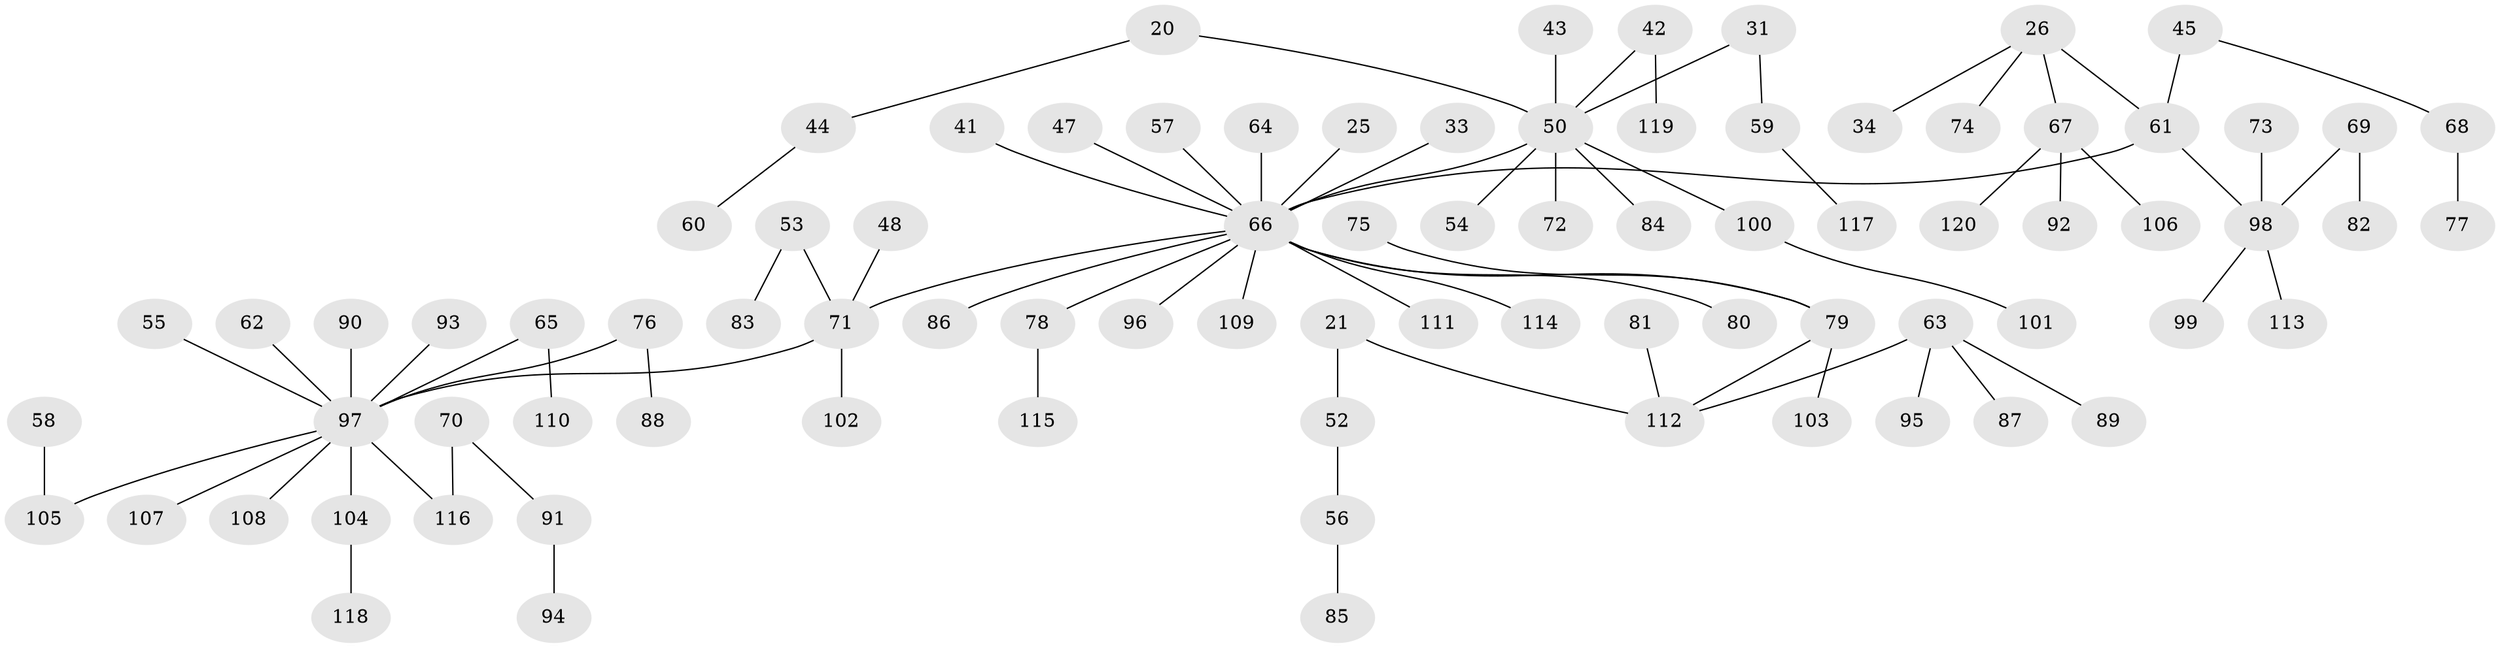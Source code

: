// original degree distribution, {5: 0.058333333333333334, 9: 0.008333333333333333, 6: 0.008333333333333333, 3: 0.075, 2: 0.26666666666666666, 7: 0.016666666666666666, 4: 0.041666666666666664, 1: 0.525}
// Generated by graph-tools (version 1.1) at 2025/56/03/04/25 21:56:21]
// undirected, 84 vertices, 83 edges
graph export_dot {
graph [start="1"]
  node [color=gray90,style=filled];
  20;
  21;
  25;
  26 [super="+15"];
  31;
  33;
  34;
  41;
  42;
  43;
  44;
  45;
  47;
  48;
  50 [super="+12+19+46"];
  52;
  53;
  54;
  55;
  56;
  57;
  58;
  59;
  60;
  61 [super="+16"];
  62;
  63 [super="+32+38"];
  64;
  65;
  66 [super="+1+4+7+35+24+29"];
  67;
  68;
  69;
  70;
  71 [super="+9+14+39"];
  72;
  73;
  74;
  75;
  76;
  77;
  78 [super="+13+51"];
  79 [super="+5+28"];
  80;
  81;
  82;
  83;
  84;
  85;
  86;
  87;
  88;
  89;
  90;
  91;
  92;
  93;
  94;
  95;
  96;
  97 [super="+10+22+36+40+49"];
  98 [super="+18+27"];
  99;
  100;
  101;
  102;
  103;
  104;
  105 [super="+23"];
  106;
  107;
  108;
  109;
  110;
  111;
  112 [super="+17"];
  113;
  114;
  115;
  116 [super="+37"];
  117;
  118;
  119;
  120;
  20 -- 44;
  20 -- 50;
  21 -- 52;
  21 -- 112;
  25 -- 66;
  26 -- 67;
  26 -- 74;
  26 -- 34;
  26 -- 61;
  31 -- 59;
  31 -- 50;
  33 -- 66;
  41 -- 66;
  42 -- 119;
  42 -- 50;
  43 -- 50;
  44 -- 60;
  45 -- 68;
  45 -- 61;
  47 -- 66;
  48 -- 71;
  50 -- 100;
  50 -- 72;
  50 -- 54;
  50 -- 66;
  50 -- 84;
  52 -- 56;
  53 -- 83;
  53 -- 71;
  55 -- 97;
  56 -- 85;
  57 -- 66;
  58 -- 105;
  59 -- 117;
  61 -- 98;
  61 -- 66;
  62 -- 97;
  63 -- 87;
  63 -- 112;
  63 -- 89;
  63 -- 95;
  64 -- 66;
  65 -- 110;
  65 -- 97;
  66 -- 80;
  66 -- 96;
  66 -- 86;
  66 -- 111;
  66 -- 71;
  66 -- 78;
  66 -- 79;
  66 -- 114;
  66 -- 109;
  67 -- 92;
  67 -- 106;
  67 -- 120;
  68 -- 77;
  69 -- 82;
  69 -- 98;
  70 -- 91;
  70 -- 116;
  71 -- 102;
  71 -- 97;
  73 -- 98;
  75 -- 79;
  76 -- 88;
  76 -- 97;
  78 -- 115;
  79 -- 103;
  79 -- 112;
  81 -- 112;
  90 -- 97;
  91 -- 94;
  93 -- 97;
  97 -- 108;
  97 -- 107;
  97 -- 116;
  97 -- 104;
  97 -- 105;
  98 -- 99;
  98 -- 113;
  100 -- 101;
  104 -- 118;
}
